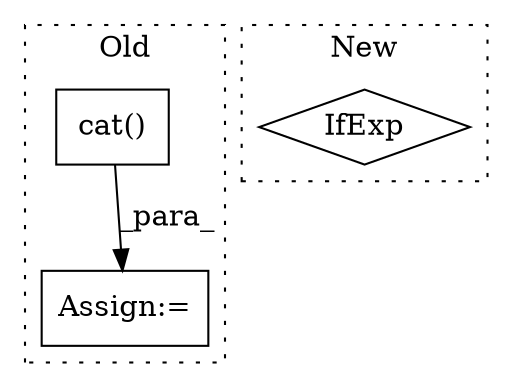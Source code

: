digraph G {
subgraph cluster0 {
1 [label="cat()" a="75" s="3030,3100" l="10,8" shape="box"];
3 [label="Assign:=" a="68" s="3018" l="3" shape="box"];
label = "Old";
style="dotted";
}
subgraph cluster1 {
2 [label="IfExp" a="51" s="2932,2950" l="4,6" shape="diamond"];
label = "New";
style="dotted";
}
1 -> 3 [label="_para_"];
}